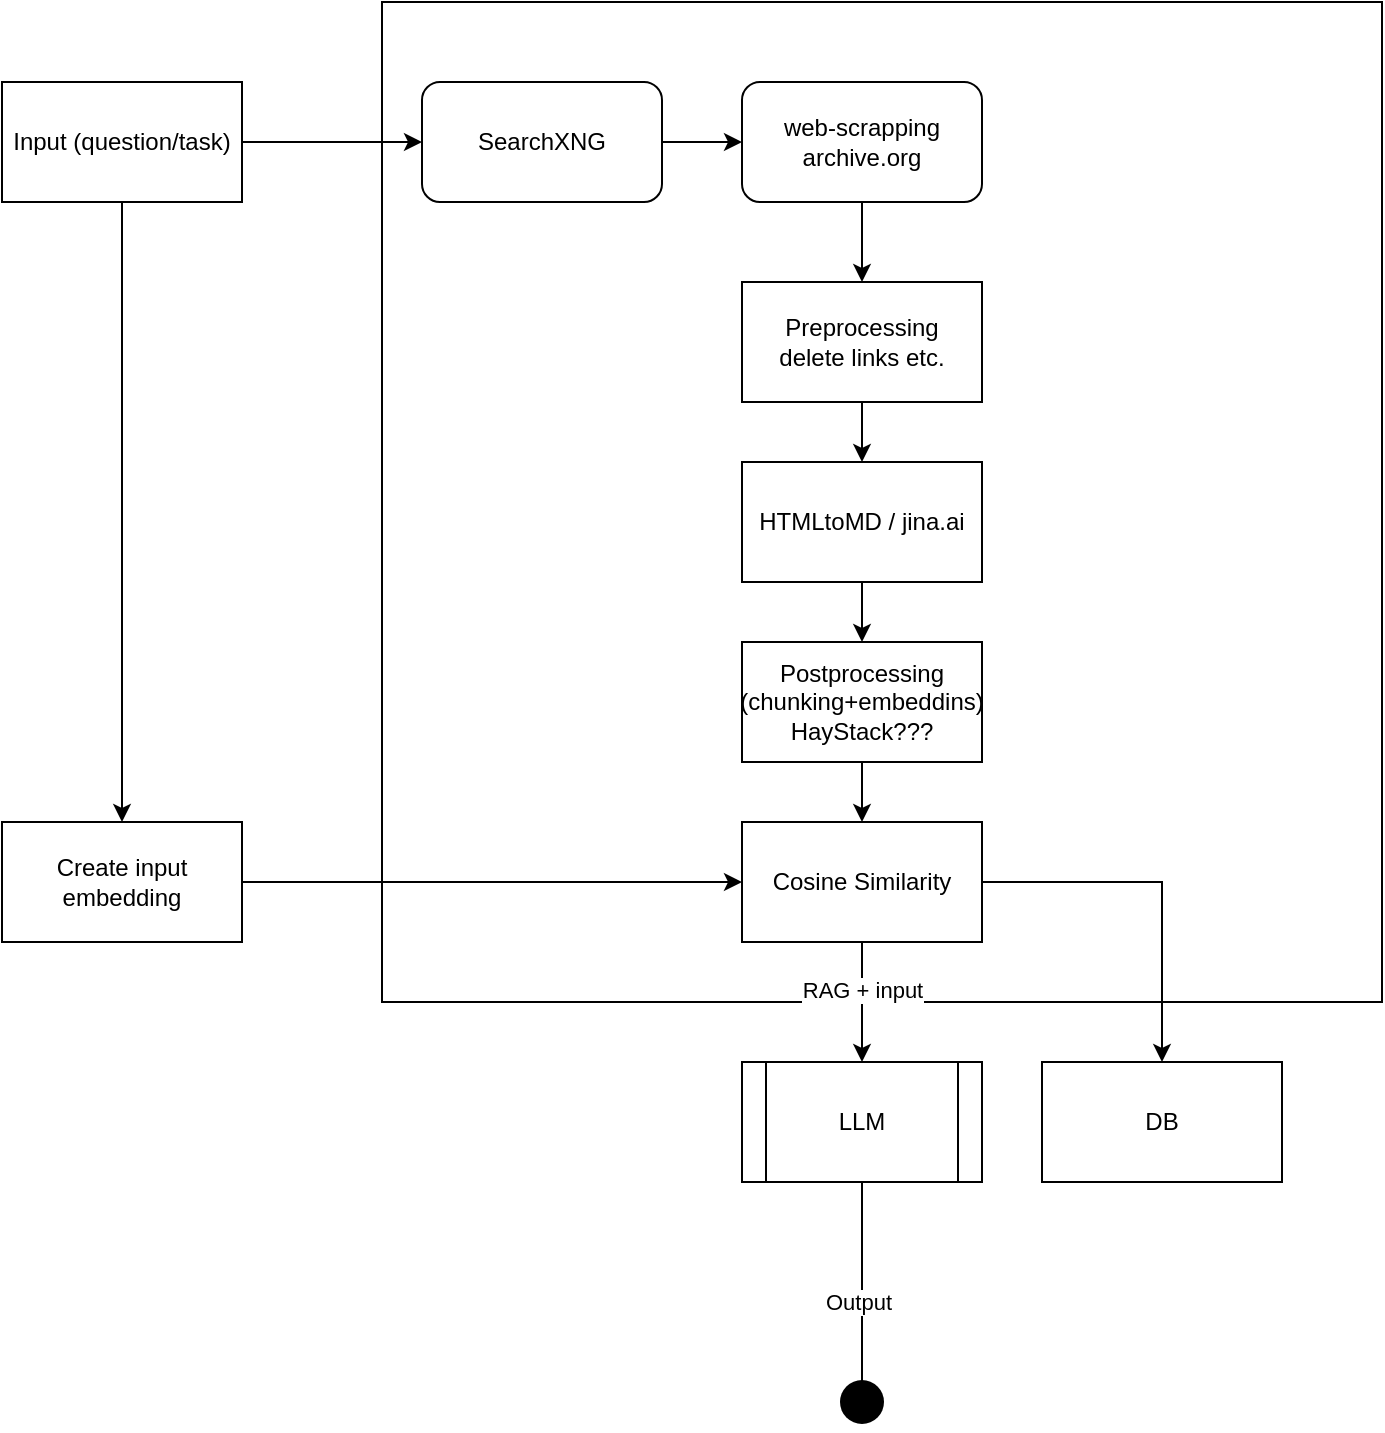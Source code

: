 <mxfile version="24.7.17">
  <diagram id="pbga5azL7xYfWtbFSgAw" name="Strona-1">
    <mxGraphModel dx="1426" dy="747" grid="1" gridSize="10" guides="1" tooltips="1" connect="1" arrows="1" fold="1" page="1" pageScale="1" pageWidth="827" pageHeight="1169" math="0" shadow="0">
      <root>
        <mxCell id="0" />
        <mxCell id="1" parent="0" />
        <mxCell id="JPh0eEkATBcVas5ldN0p-2" value="" style="whiteSpace=wrap;html=1;aspect=fixed;" parent="1" vertex="1">
          <mxGeometry x="260" y="10" width="500" height="500" as="geometry" />
        </mxCell>
        <mxCell id="JPh0eEkATBcVas5ldN0p-22" value="" style="edgeStyle=orthogonalEdgeStyle;rounded=0;orthogonalLoop=1;jettySize=auto;html=1;" parent="1" source="JPh0eEkATBcVas5ldN0p-1" target="JPh0eEkATBcVas5ldN0p-21" edge="1">
          <mxGeometry relative="1" as="geometry" />
        </mxCell>
        <mxCell id="JPh0eEkATBcVas5ldN0p-1" value="SearchXNG" style="rounded=1;whiteSpace=wrap;html=1;" parent="1" vertex="1">
          <mxGeometry x="280" y="50" width="120" height="60" as="geometry" />
        </mxCell>
        <mxCell id="JPh0eEkATBcVas5ldN0p-5" style="edgeStyle=orthogonalEdgeStyle;rounded=0;orthogonalLoop=1;jettySize=auto;html=1;entryX=0;entryY=0.5;entryDx=0;entryDy=0;" parent="1" source="JPh0eEkATBcVas5ldN0p-3" target="JPh0eEkATBcVas5ldN0p-1" edge="1">
          <mxGeometry relative="1" as="geometry" />
        </mxCell>
        <mxCell id="JPh0eEkATBcVas5ldN0p-16" style="edgeStyle=orthogonalEdgeStyle;rounded=0;orthogonalLoop=1;jettySize=auto;html=1;entryX=0.5;entryY=0;entryDx=0;entryDy=0;" parent="1" source="JPh0eEkATBcVas5ldN0p-3" target="JPh0eEkATBcVas5ldN0p-15" edge="1">
          <mxGeometry relative="1" as="geometry" />
        </mxCell>
        <mxCell id="JPh0eEkATBcVas5ldN0p-3" value="Input (question/task)" style="rounded=0;whiteSpace=wrap;html=1;" parent="1" vertex="1">
          <mxGeometry x="70" y="50" width="120" height="60" as="geometry" />
        </mxCell>
        <mxCell id="JPh0eEkATBcVas5ldN0p-10" value="" style="edgeStyle=orthogonalEdgeStyle;rounded=0;orthogonalLoop=1;jettySize=auto;html=1;" parent="1" source="JPh0eEkATBcVas5ldN0p-6" target="JPh0eEkATBcVas5ldN0p-9" edge="1">
          <mxGeometry relative="1" as="geometry" />
        </mxCell>
        <mxCell id="JPh0eEkATBcVas5ldN0p-6" value="Preprocessing&lt;div&gt;delete links etc.&lt;/div&gt;" style="rounded=0;whiteSpace=wrap;html=1;" parent="1" vertex="1">
          <mxGeometry x="440" y="150" width="120" height="60" as="geometry" />
        </mxCell>
        <mxCell id="JPh0eEkATBcVas5ldN0p-12" value="" style="edgeStyle=orthogonalEdgeStyle;rounded=0;orthogonalLoop=1;jettySize=auto;html=1;" parent="1" source="JPh0eEkATBcVas5ldN0p-9" target="JPh0eEkATBcVas5ldN0p-11" edge="1">
          <mxGeometry relative="1" as="geometry" />
        </mxCell>
        <mxCell id="JPh0eEkATBcVas5ldN0p-9" value="HTMLtoMD / jina.ai" style="rounded=0;whiteSpace=wrap;html=1;" parent="1" vertex="1">
          <mxGeometry x="440" y="240" width="120" height="60" as="geometry" />
        </mxCell>
        <mxCell id="JPh0eEkATBcVas5ldN0p-14" value="" style="edgeStyle=orthogonalEdgeStyle;rounded=0;orthogonalLoop=1;jettySize=auto;html=1;" parent="1" source="JPh0eEkATBcVas5ldN0p-11" target="JPh0eEkATBcVas5ldN0p-13" edge="1">
          <mxGeometry relative="1" as="geometry" />
        </mxCell>
        <mxCell id="JPh0eEkATBcVas5ldN0p-11" value="Postprocessing&lt;div&gt;(chunking+embeddins)&lt;/div&gt;&lt;div&gt;HayStack???&lt;/div&gt;" style="rounded=0;whiteSpace=wrap;html=1;" parent="1" vertex="1">
          <mxGeometry x="440" y="330" width="120" height="60" as="geometry" />
        </mxCell>
        <mxCell id="JPh0eEkATBcVas5ldN0p-20" style="edgeStyle=orthogonalEdgeStyle;rounded=0;orthogonalLoop=1;jettySize=auto;html=1;entryX=0.5;entryY=0;entryDx=0;entryDy=0;" parent="1" source="JPh0eEkATBcVas5ldN0p-13" target="JPh0eEkATBcVas5ldN0p-19" edge="1">
          <mxGeometry relative="1" as="geometry" />
        </mxCell>
        <mxCell id="JPh0eEkATBcVas5ldN0p-24" value="RAG + input" style="edgeLabel;html=1;align=center;verticalAlign=middle;resizable=0;points=[];" parent="JPh0eEkATBcVas5ldN0p-20" vertex="1" connectable="0">
          <mxGeometry x="-0.2" relative="1" as="geometry">
            <mxPoint as="offset" />
          </mxGeometry>
        </mxCell>
        <mxCell id="JPh0eEkATBcVas5ldN0p-32" value="" style="edgeStyle=orthogonalEdgeStyle;rounded=0;orthogonalLoop=1;jettySize=auto;html=1;" parent="1" source="JPh0eEkATBcVas5ldN0p-13" target="JPh0eEkATBcVas5ldN0p-31" edge="1">
          <mxGeometry relative="1" as="geometry" />
        </mxCell>
        <mxCell id="JPh0eEkATBcVas5ldN0p-13" value="Cosine Similarity" style="rounded=0;whiteSpace=wrap;html=1;" parent="1" vertex="1">
          <mxGeometry x="440" y="420" width="120" height="60" as="geometry" />
        </mxCell>
        <mxCell id="JPh0eEkATBcVas5ldN0p-17" style="edgeStyle=orthogonalEdgeStyle;rounded=0;orthogonalLoop=1;jettySize=auto;html=1;" parent="1" source="JPh0eEkATBcVas5ldN0p-15" target="JPh0eEkATBcVas5ldN0p-13" edge="1">
          <mxGeometry relative="1" as="geometry" />
        </mxCell>
        <mxCell id="JPh0eEkATBcVas5ldN0p-15" value="Create input embedding" style="rounded=0;whiteSpace=wrap;html=1;" parent="1" vertex="1">
          <mxGeometry x="70" y="420" width="120" height="60" as="geometry" />
        </mxCell>
        <mxCell id="JPh0eEkATBcVas5ldN0p-28" value="" style="edgeStyle=orthogonalEdgeStyle;rounded=0;orthogonalLoop=1;jettySize=auto;html=1;" parent="1" source="JPh0eEkATBcVas5ldN0p-19" target="JPh0eEkATBcVas5ldN0p-27" edge="1">
          <mxGeometry relative="1" as="geometry" />
        </mxCell>
        <mxCell id="JPh0eEkATBcVas5ldN0p-29" value="Output" style="edgeLabel;html=1;align=center;verticalAlign=middle;resizable=0;points=[];" parent="JPh0eEkATBcVas5ldN0p-28" vertex="1" connectable="0">
          <mxGeometry x="0.091" y="-2" relative="1" as="geometry">
            <mxPoint as="offset" />
          </mxGeometry>
        </mxCell>
        <mxCell id="JPh0eEkATBcVas5ldN0p-19" value="LLM" style="shape=process;whiteSpace=wrap;html=1;backgroundOutline=1;" parent="1" vertex="1">
          <mxGeometry x="440" y="540" width="120" height="60" as="geometry" />
        </mxCell>
        <mxCell id="JPh0eEkATBcVas5ldN0p-23" value="" style="edgeStyle=orthogonalEdgeStyle;rounded=0;orthogonalLoop=1;jettySize=auto;html=1;" parent="1" source="JPh0eEkATBcVas5ldN0p-21" target="JPh0eEkATBcVas5ldN0p-6" edge="1">
          <mxGeometry relative="1" as="geometry" />
        </mxCell>
        <mxCell id="JPh0eEkATBcVas5ldN0p-21" value="web-scrapping&lt;div&gt;archive.org&lt;/div&gt;" style="rounded=1;whiteSpace=wrap;html=1;" parent="1" vertex="1">
          <mxGeometry x="440" y="50" width="120" height="60" as="geometry" />
        </mxCell>
        <mxCell id="JPh0eEkATBcVas5ldN0p-27" value="" style="shape=waypoint;sketch=0;size=6;pointerEvents=1;points=[];fillColor=default;resizable=0;rotatable=0;perimeter=centerPerimeter;snapToPoint=1;strokeWidth=9;" parent="1" vertex="1">
          <mxGeometry x="490" y="700" width="20" height="20" as="geometry" />
        </mxCell>
        <mxCell id="JPh0eEkATBcVas5ldN0p-31" value="DB" style="rounded=0;whiteSpace=wrap;html=1;" parent="1" vertex="1">
          <mxGeometry x="590" y="540" width="120" height="60" as="geometry" />
        </mxCell>
      </root>
    </mxGraphModel>
  </diagram>
</mxfile>
